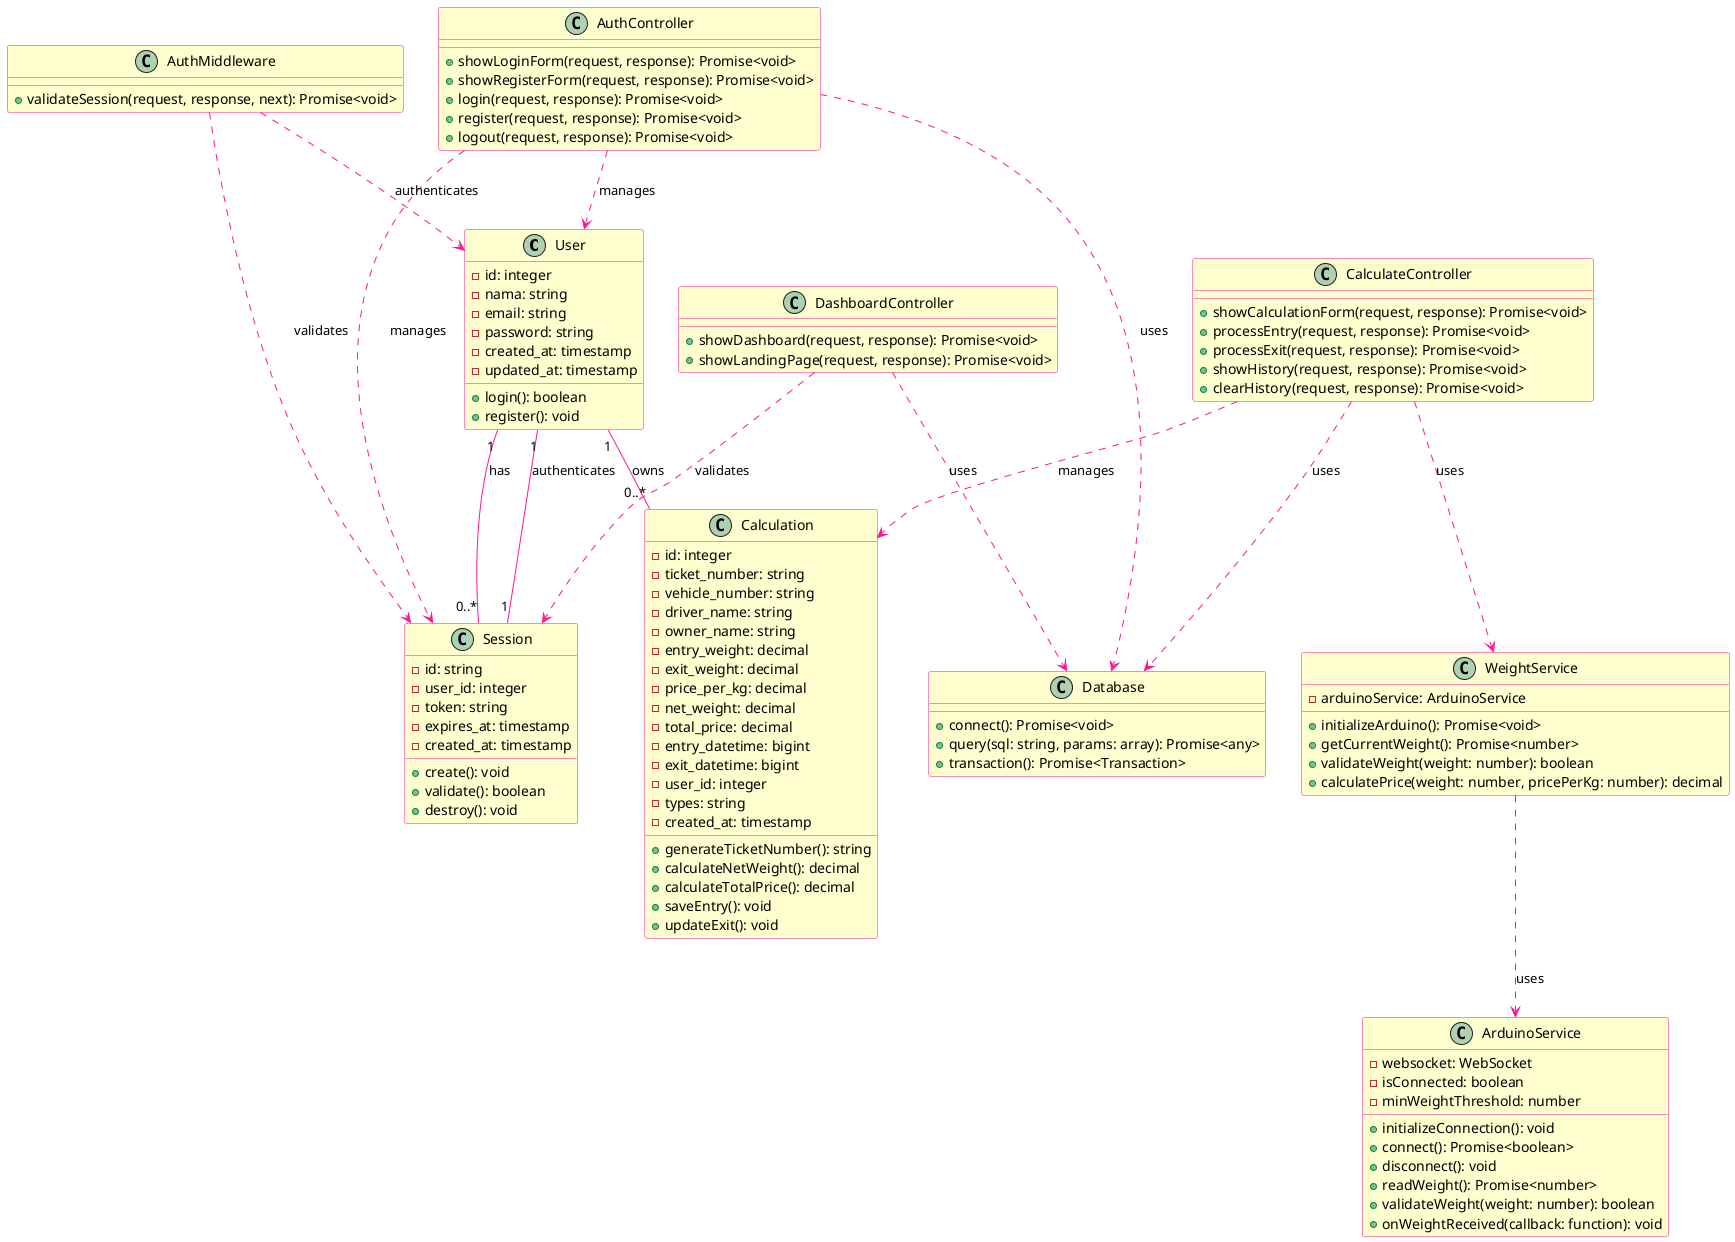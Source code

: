 @startuml

skinparam class {
    BackgroundColor #FEFECE
    BorderColor DeepPink
    ArrowColor DeepPink
}

class User {
    -id: integer
    -nama: string
    -email: string
    -password: string
    -created_at: timestamp
    -updated_at: timestamp
    +login(): boolean
    +register(): void
}

class Session {
    -id: string
    -user_id: integer
    -token: string
    -expires_at: timestamp
    -created_at: timestamp
    +create(): void
    +validate(): boolean
    +destroy(): void
}

class Calculation {
    -id: integer
    -ticket_number: string
    -vehicle_number: string
    -driver_name: string
    -owner_name: string
    -entry_weight: decimal
    -exit_weight: decimal
    -price_per_kg: decimal
    -net_weight: decimal
    -total_price: decimal
    -entry_datetime: bigint
    -exit_datetime: bigint
    -user_id: integer
    -types: string
    -created_at: timestamp
    +generateTicketNumber(): string
    +calculateNetWeight(): decimal
    +calculateTotalPrice(): decimal
    +saveEntry(): void
    +updateExit(): void
}

class ArduinoService {
    -websocket: WebSocket
    -isConnected: boolean
    -minWeightThreshold: number
    +initializeConnection(): void
    +connect(): Promise<boolean>
    +disconnect(): void
    +readWeight(): Promise<number>
    +validateWeight(weight: number): boolean
    +onWeightReceived(callback: function): void
}

class DashboardController {
    +showDashboard(request, response): Promise<void>
    +showLandingPage(request, response): Promise<void>
}

class AuthController {
    +showLoginForm(request, response): Promise<void>
    +showRegisterForm(request, response): Promise<void>
    +login(request, response): Promise<void>
    +register(request, response): Promise<void>
    +logout(request, response): Promise<void>
}

class CalculateController {
    +showCalculationForm(request, response): Promise<void>
    +processEntry(request, response): Promise<void>
    +processExit(request, response): Promise<void>
    +showHistory(request, response): Promise<void>
    +clearHistory(request, response): Promise<void>
}

class WeightService {
    -arduinoService: ArduinoService
    +initializeArduino(): Promise<void>
    +getCurrentWeight(): Promise<number>
    +validateWeight(weight: number): boolean
    +calculatePrice(weight: number, pricePerKg: number): decimal
}

class Database {
    +connect(): Promise<void>
    +query(sql: string, params: array): Promise<any>
    +transaction(): Promise<Transaction>
}

class AuthMiddleware {
    +validateSession(request, response, next): Promise<void>
}

' Relationships
User "1" -- "0..*" Session : has
User "1" -- "0..*" Calculation : owns
Session "1" -- "1" User : authenticates

AuthController ..> User : manages
AuthController ..> Session : manages
DashboardController ..> Session : validates
CalculateController ..> Calculation : manages
CalculateController ..> WeightService : uses
WeightService ..> ArduinoService : uses

AuthController ..> Database : uses
CalculateController ..> Database : uses
DashboardController ..> Database : uses

AuthMiddleware ..> Session : validates
AuthMiddleware ..> User : authenticates

@enduml
